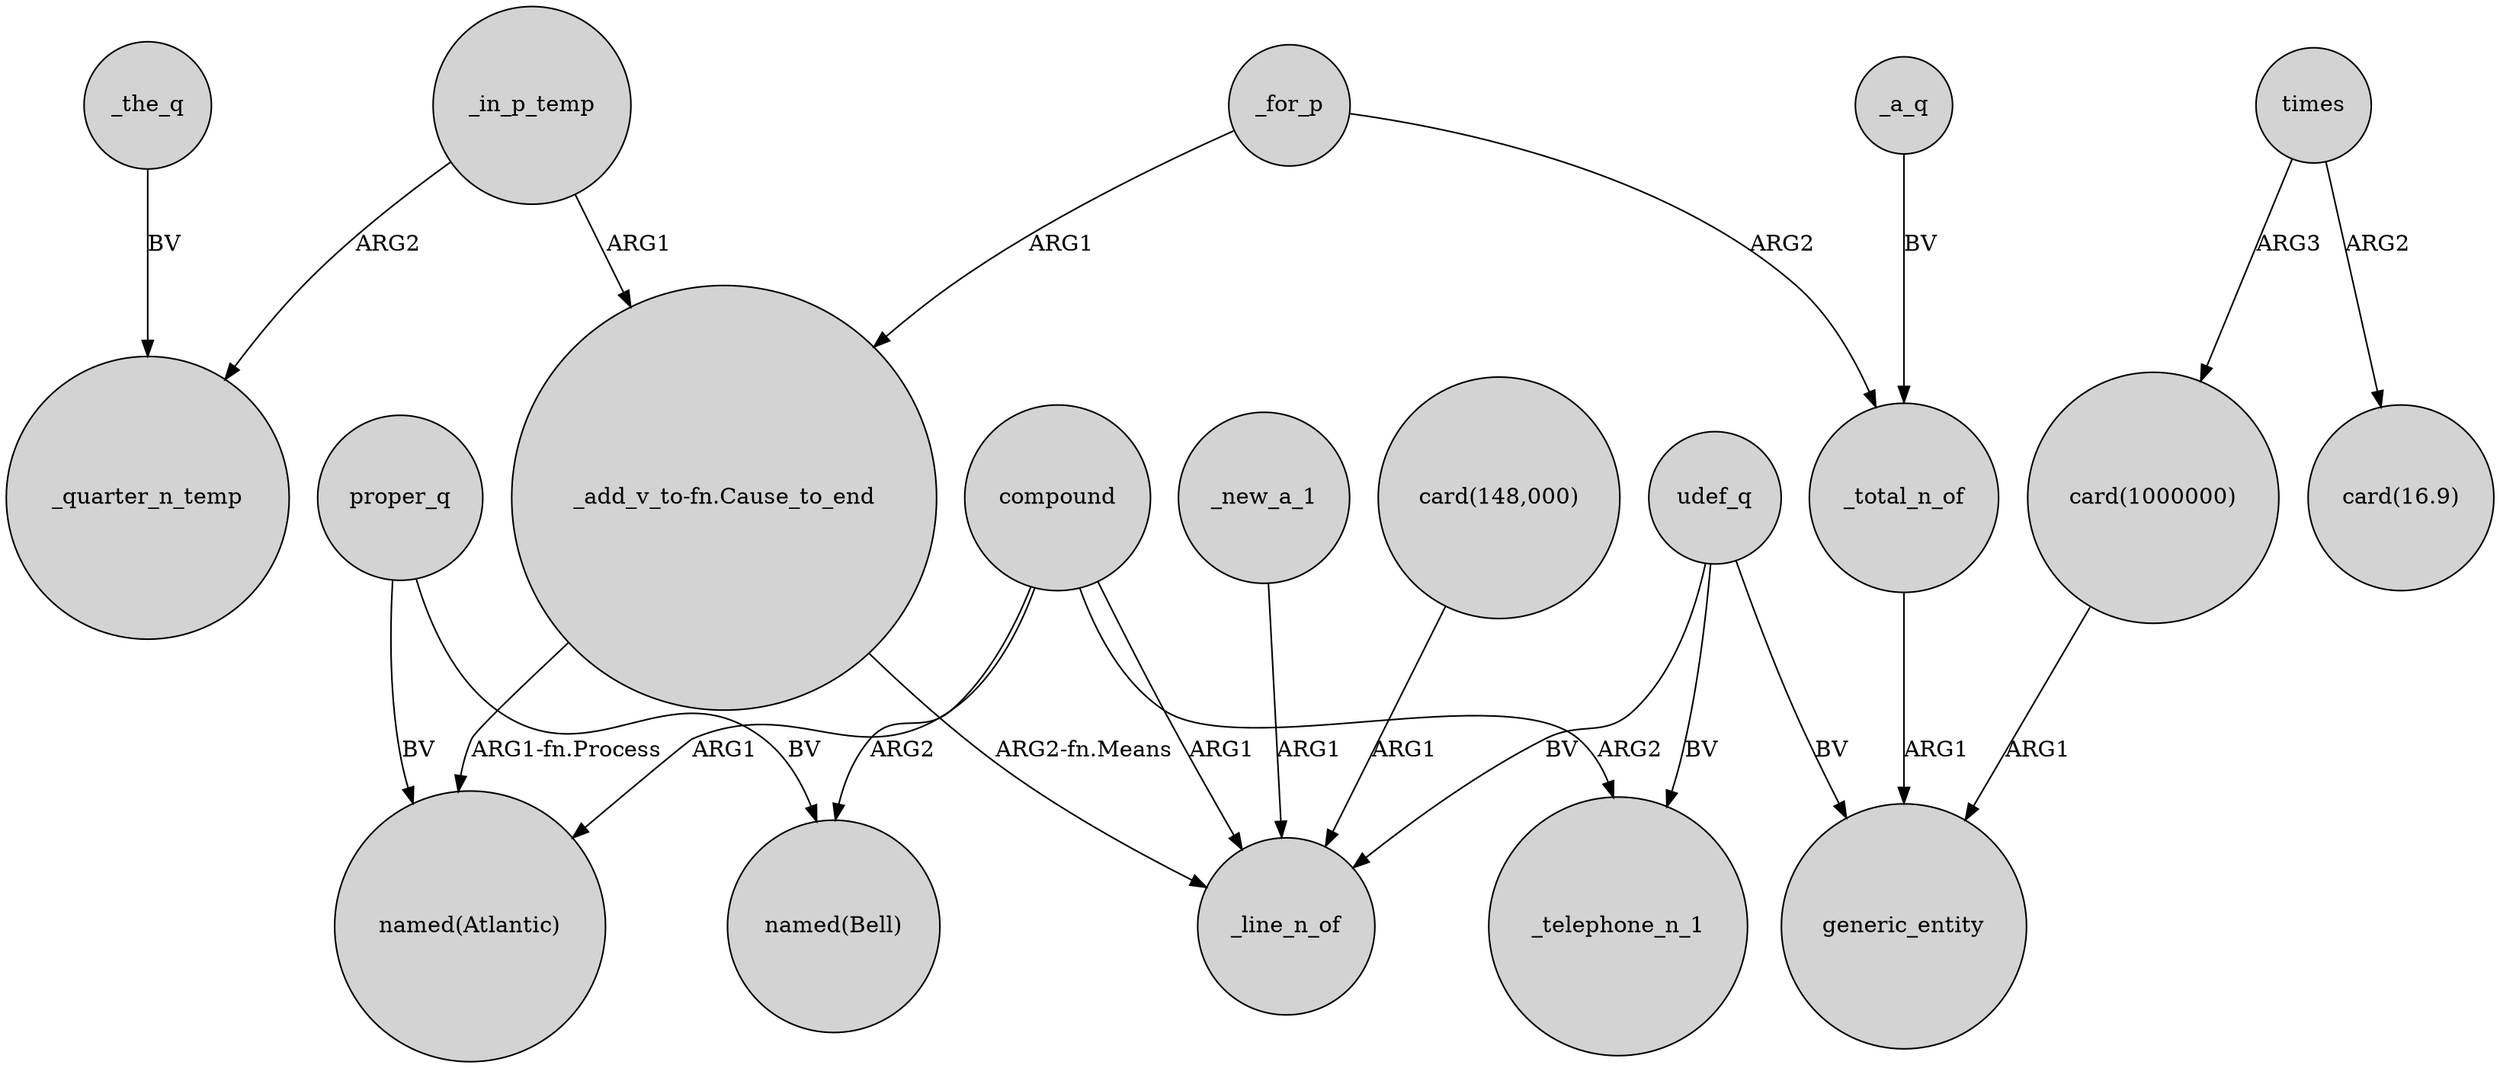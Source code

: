 digraph {
	node [shape=circle style=filled]
	_in_p_temp -> _quarter_n_temp [label=ARG2]
	udef_q -> _telephone_n_1 [label=BV]
	"_add_v_to-fn.Cause_to_end" -> "named(Atlantic)" [label="ARG1-fn.Process"]
	udef_q -> _line_n_of [label=BV]
	proper_q -> "named(Atlantic)" [label=BV]
	times -> "card(16.9)" [label=ARG2]
	_the_q -> _quarter_n_temp [label=BV]
	_total_n_of -> generic_entity [label=ARG1]
	times -> "card(1000000)" [label=ARG3]
	udef_q -> generic_entity [label=BV]
	compound -> "named(Atlantic)" [label=ARG1]
	compound -> _line_n_of [label=ARG1]
	_new_a_1 -> _line_n_of [label=ARG1]
	_for_p -> _total_n_of [label=ARG2]
	"card(1000000)" -> generic_entity [label=ARG1]
	"card(148,000)" -> _line_n_of [label=ARG1]
	compound -> _telephone_n_1 [label=ARG2]
	_in_p_temp -> "_add_v_to-fn.Cause_to_end" [label=ARG1]
	proper_q -> "named(Bell)" [label=BV]
	_a_q -> _total_n_of [label=BV]
	_for_p -> "_add_v_to-fn.Cause_to_end" [label=ARG1]
	"_add_v_to-fn.Cause_to_end" -> _line_n_of [label="ARG2-fn.Means"]
	compound -> "named(Bell)" [label=ARG2]
}
